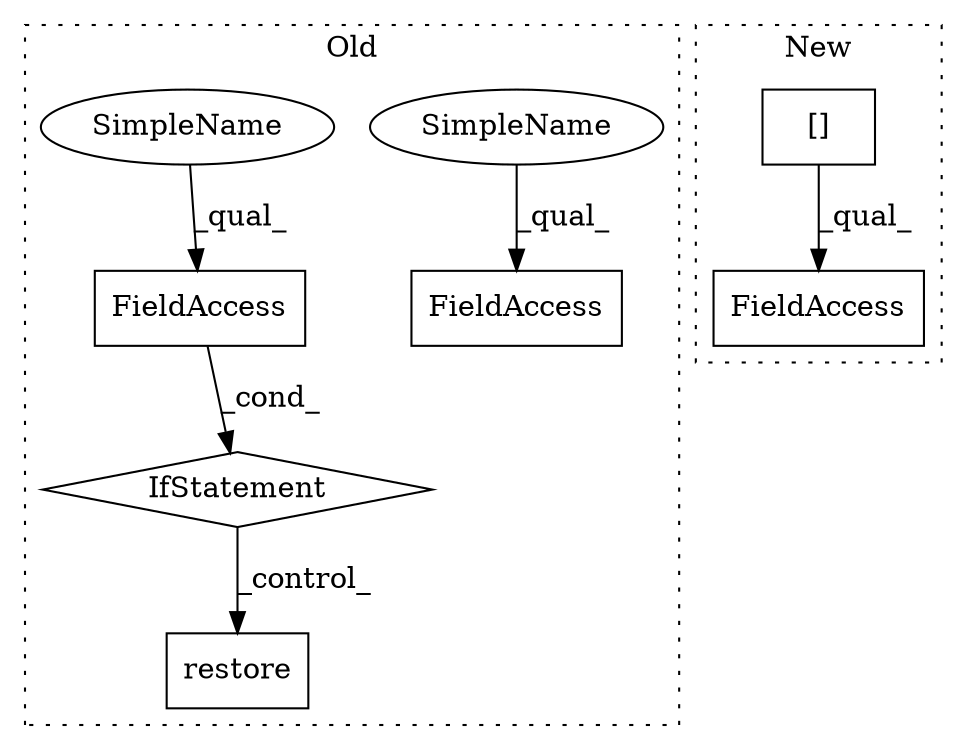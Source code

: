 digraph G {
subgraph cluster0 {
1 [label="restore" a="32" s="9998" l="9" shape="box"];
4 [label="FieldAccess" a="22" s="9968" l="13" shape="box"];
5 [label="FieldAccess" a="22" s="8972" l="13" shape="box"];
6 [label="IfStatement" a="25" s="9964,9981" l="4,2" shape="diamond"];
7 [label="SimpleName" a="42" s="8972" l="4" shape="ellipse"];
8 [label="SimpleName" a="42" s="9968" l="4" shape="ellipse"];
label = "Old";
style="dotted";
}
subgraph cluster1 {
2 [label="[]" a="2" s="10018,10036" l="10,1" shape="box"];
3 [label="FieldAccess" a="22" s="10018" l="24" shape="box"];
label = "New";
style="dotted";
}
2 -> 3 [label="_qual_"];
4 -> 6 [label="_cond_"];
6 -> 1 [label="_control_"];
7 -> 5 [label="_qual_"];
8 -> 4 [label="_qual_"];
}